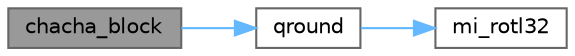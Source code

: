 digraph "chacha_block"
{
 // LATEX_PDF_SIZE
  bgcolor="transparent";
  edge [fontname=Helvetica,fontsize=10,labelfontname=Helvetica,labelfontsize=10];
  node [fontname=Helvetica,fontsize=10,shape=box,height=0.2,width=0.4];
  rankdir="LR";
  Node1 [id="Node000001",label="chacha_block",height=0.2,width=0.4,color="gray40", fillcolor="grey60", style="filled", fontcolor="black",tooltip=" "];
  Node1 -> Node2 [id="edge3_Node000001_Node000002",color="steelblue1",style="solid",tooltip=" "];
  Node2 [id="Node000002",label="qround",height=0.2,width=0.4,color="grey40", fillcolor="white", style="filled",URL="$random_8c.html#a4b6bacd2f7b7850e296611f716692baa",tooltip=" "];
  Node2 -> Node3 [id="edge4_Node000002_Node000003",color="steelblue1",style="solid",tooltip=" "];
  Node3 [id="Node000003",label="mi_rotl32",height=0.2,width=0.4,color="grey40", fillcolor="white", style="filled",URL="$bits_8h.html#a54b39737c07063eda533e284d0300d1b",tooltip=" "];
}

